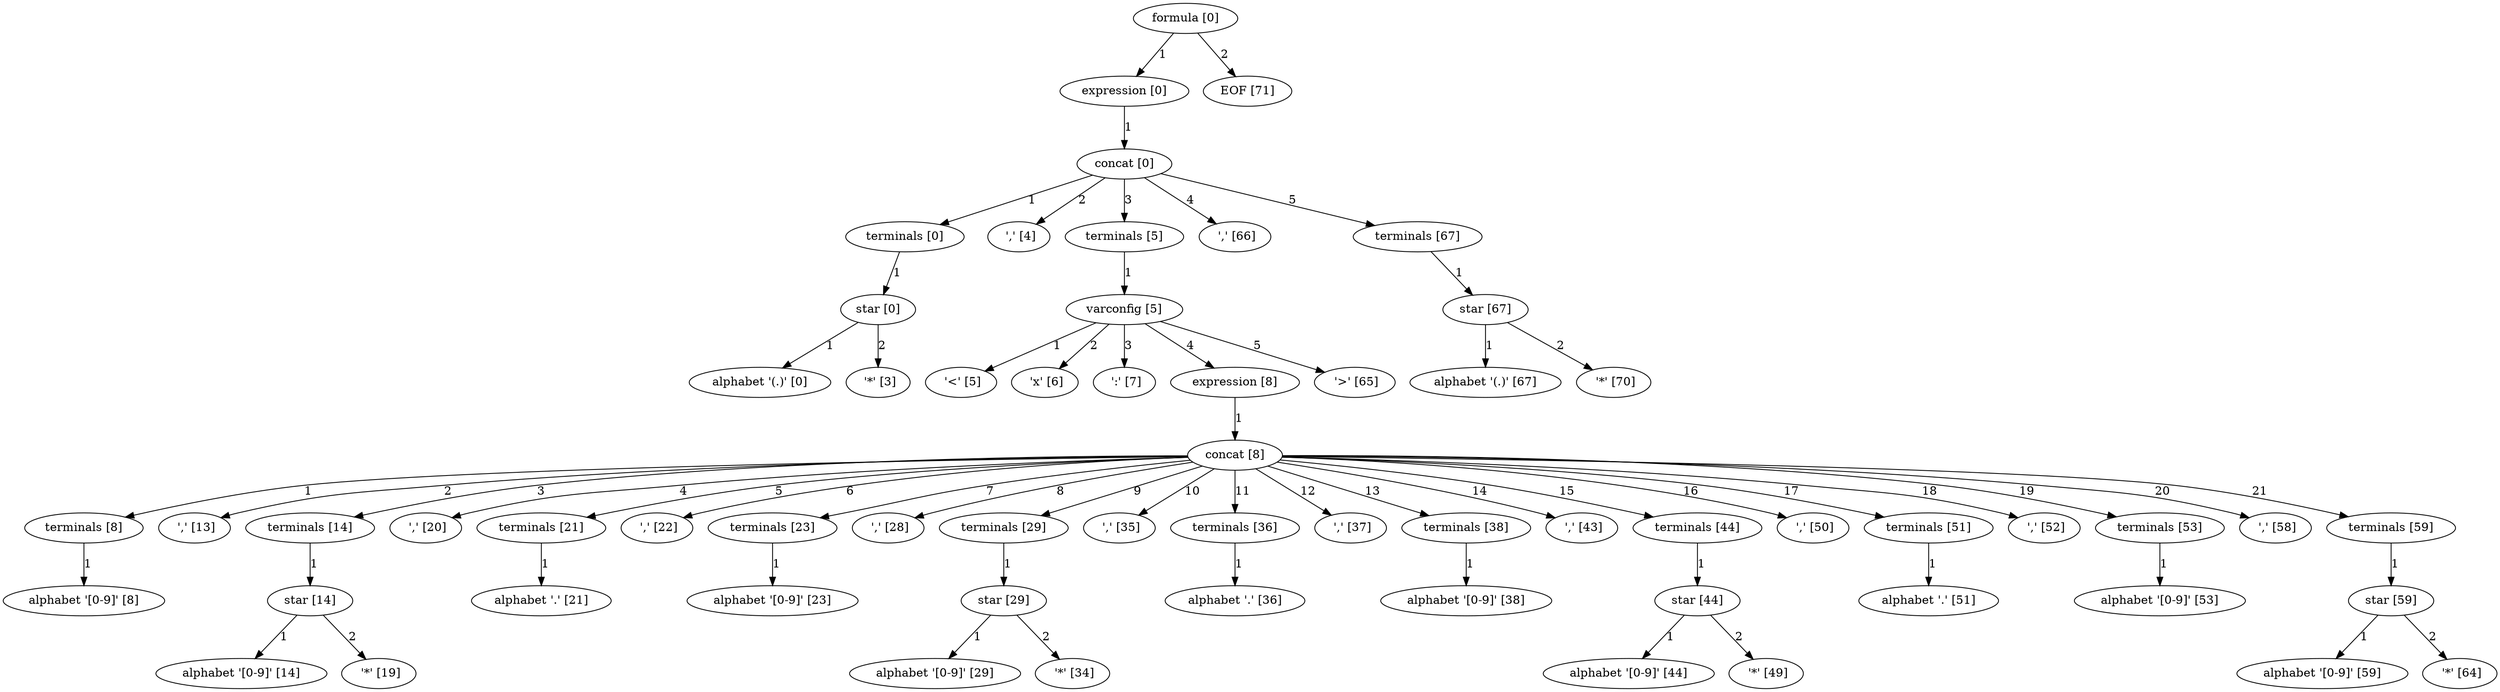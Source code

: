 digraph arpeggio_graph {
140225423278832 [label="formula [0]"];
140225423278832->140225381677392 [label="1"]

140225381677392 [label="expression [0]"];
140225381677392->140225381677664 [label="1"]

140225381677664 [label="concat [0]"];
140225381677664->140225381609256 [label="1"]

140225381609256 [label="terminals [0]"];
140225381609256->140225381609120 [label="1"]

140225381609120 [label="star [0]"];
140225381609120->140225397250312 [label="1"]

140225397250312 [label="alphabet '(.)' [0]"];
140225381609120->140225397250648 [label="2"]

140225397250648 [label=" '*' [3]"];
140225381677664->140225397250760 [label="2"]

140225397250760 [label=" ',' [4]"];
140225381677664->140225381676984 [label="3"]

140225381676984 [label="terminals [5]"];
140225381676984->140225381677120 [label="1"]

140225381677120 [label="varconfig [5]"];
140225381677120->140225397249752 [label="1"]

140225397249752 [label=" '<' [5]"];
140225381677120->140225397250872 [label="2"]

140225397250872 [label=" 'x' [6]"];
140225381677120->140225397250984 [label="3"]

140225397250984 [label=" ':' [7]"];
140225381677120->140225381676712 [label="4"]

140225381676712 [label="expression [8]"];
140225381676712->140225381676848 [label="1"]

140225381676848 [label="concat [8]"];
140225381676848->140225381629600 [label="1"]

140225381629600 [label="terminals [8]"];
140225381629600->140225397251320 [label="1"]

140225397251320 [label="alphabet '[0-9]' [8]"];
140225381676848->140225397251432 [label="2"]

140225397251432 [label=" ',' [13]"];
140225381676848->140225381626472 [label="3"]

140225381626472 [label="terminals [14]"];
140225381626472->140225381629736 [label="1"]

140225381629736 [label="star [14]"];
140225381629736->140225397251208 [label="1"]

140225397251208 [label="alphabet '[0-9]' [14]"];
140225381629736->140225397251096 [label="2"]

140225397251096 [label=" '*' [19]"];
140225381676848->140225397251656 [label="4"]

140225397251656 [label=" ',' [20]"];
140225381676848->140225381675080 [label="5"]

140225381675080 [label="terminals [21]"];
140225381675080->140225397251880 [label="1"]

140225397251880 [label="alphabet '.' [21]"];
140225381676848->140225397251992 [label="6"]

140225397251992 [label=" ',' [22]"];
140225381676848->140225381675216 [label="7"]

140225381675216 [label="terminals [23]"];
140225381675216->140225397251768 [label="1"]

140225397251768 [label="alphabet '[0-9]' [23]"];
140225381676848->140225381679288 [label="8"]

140225381679288 [label=" ',' [28]"];
140225381676848->140225381675488 [label="9"]

140225381675488 [label="terminals [29]"];
140225381675488->140225381675352 [label="1"]

140225381675352 [label="star [29]"];
140225381675352->140225397251544 [label="1"]

140225397251544 [label="alphabet '[0-9]' [29]"];
140225381675352->140225381679176 [label="2"]

140225381679176 [label=" '*' [34]"];
140225381676848->140225381679512 [label="10"]

140225381679512 [label=" ',' [35]"];
140225381676848->140225381675624 [label="11"]

140225381675624 [label="terminals [36]"];
140225381675624->140225381679736 [label="1"]

140225381679736 [label="alphabet '.' [36]"];
140225381676848->140225381679848 [label="12"]

140225381679848 [label=" ',' [37]"];
140225381676848->140225381675760 [label="13"]

140225381675760 [label="terminals [38]"];
140225381675760->140225381679624 [label="1"]

140225381679624 [label="alphabet '[0-9]' [38]"];
140225381676848->140225381680072 [label="14"]

140225381680072 [label=" ',' [43]"];
140225381676848->140225381676032 [label="15"]

140225381676032 [label="terminals [44]"];
140225381676032->140225381675896 [label="1"]

140225381675896 [label="star [44]"];
140225381675896->140225381679400 [label="1"]

140225381679400 [label="alphabet '[0-9]' [44]"];
140225381675896->140225381679960 [label="2"]

140225381679960 [label=" '*' [49]"];
140225381676848->140225381680296 [label="16"]

140225381680296 [label=" ',' [50]"];
140225381676848->140225381676168 [label="17"]

140225381676168 [label="terminals [51]"];
140225381676168->140225381680520 [label="1"]

140225381680520 [label="alphabet '.' [51]"];
140225381676848->140225381680632 [label="18"]

140225381680632 [label=" ',' [52]"];
140225381676848->140225381676304 [label="19"]

140225381676304 [label="terminals [53]"];
140225381676304->140225381680408 [label="1"]

140225381680408 [label="alphabet '[0-9]' [53]"];
140225381676848->140225381680856 [label="20"]

140225381680856 [label=" ',' [58]"];
140225381676848->140225381676576 [label="21"]

140225381676576 [label="terminals [59]"];
140225381676576->140225381676440 [label="1"]

140225381676440 [label="star [59]"];
140225381676440->140225381680184 [label="1"]

140225381680184 [label="alphabet '[0-9]' [59]"];
140225381676440->140225381680744 [label="2"]

140225381680744 [label=" '*' [64]"];
140225381677120->140225381680968 [label="5"]

140225381680968 [label=" '>' [65]"];
140225381677664->140225381681080 [label="4"]

140225381681080 [label=" ',' [66]"];
140225381677664->140225381677256 [label="5"]

140225381677256 [label="terminals [67]"];
140225381677256->140225381677528 [label="1"]

140225381677528 [label="star [67]"];
140225381677528->140225381681304 [label="1"]

140225381681304 [label="alphabet '(.)' [67]"];
140225381677528->140225381681416 [label="2"]

140225381681416 [label=" '*' [70]"];
140225423278832->140225381681528 [label="2"]

140225381681528 [label="EOF [71]"];
}